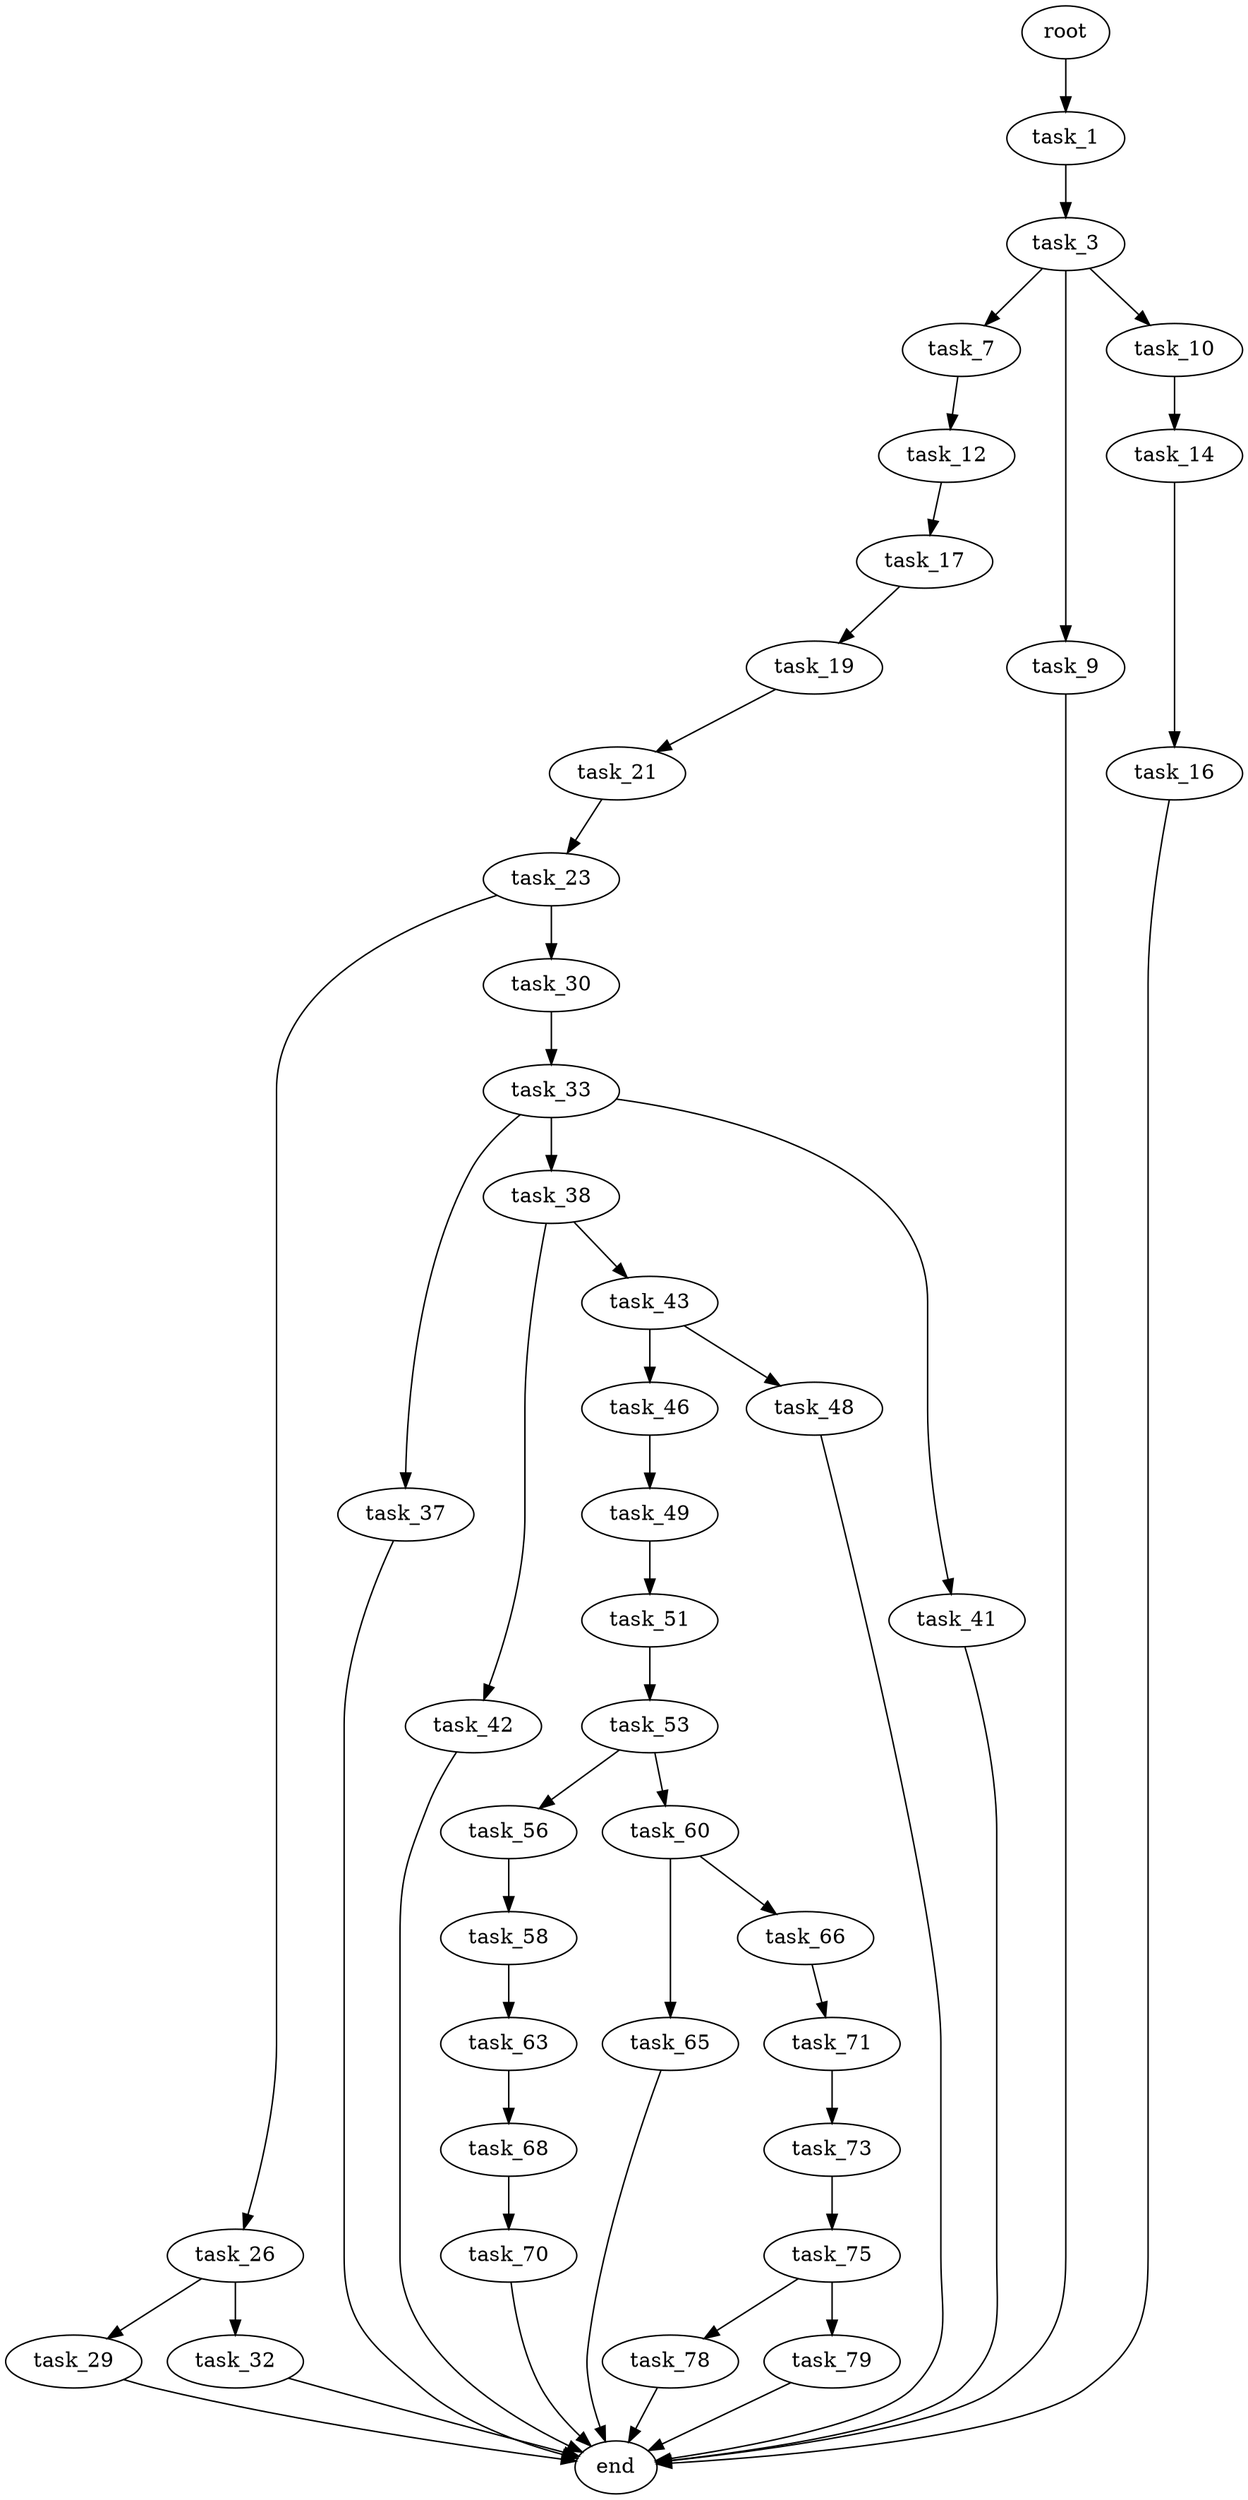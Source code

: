 digraph G {
  root [size="0.000000"];
  task_1 [size="134217728000.000000"];
  task_3 [size="1371567563.000000"];
  task_7 [size="45214151634.000000"];
  task_9 [size="28706565513.000000"];
  task_10 [size="533325412972.000000"];
  task_12 [size="4212557000.000000"];
  task_14 [size="57088015720.000000"];
  task_16 [size="28991029248.000000"];
  task_17 [size="32759773079.000000"];
  task_19 [size="168064520071.000000"];
  task_21 [size="222821090174.000000"];
  task_23 [size="898108451806.000000"];
  task_26 [size="23972549888.000000"];
  task_29 [size="115298140186.000000"];
  task_30 [size="18368900164.000000"];
  task_32 [size="13549906718.000000"];
  task_33 [size="14848264164.000000"];
  task_37 [size="12223747179.000000"];
  task_38 [size="229509204129.000000"];
  task_41 [size="15665498200.000000"];
  task_42 [size="11277370424.000000"];
  task_43 [size="4189412836.000000"];
  task_46 [size="5220102150.000000"];
  task_48 [size="28991029248.000000"];
  task_49 [size="1135128672418.000000"];
  task_51 [size="15330992499.000000"];
  task_53 [size="28991029248.000000"];
  task_56 [size="8589934592.000000"];
  task_58 [size="12883440194.000000"];
  task_60 [size="431276260355.000000"];
  task_63 [size="555274944929.000000"];
  task_65 [size="549755813888.000000"];
  task_66 [size="28991029248.000000"];
  task_68 [size="215516495080.000000"];
  task_70 [size="368293445632.000000"];
  task_71 [size="8589934592.000000"];
  task_73 [size="114229648176.000000"];
  task_75 [size="134217728000.000000"];
  task_78 [size="7005974270.000000"];
  task_79 [size="7505755538.000000"];
  end [size="0.000000"];

  root -> task_1 [size="1.000000"];
  task_1 -> task_3 [size="209715200.000000"];
  task_3 -> task_7 [size="33554432.000000"];
  task_3 -> task_9 [size="33554432.000000"];
  task_3 -> task_10 [size="33554432.000000"];
  task_7 -> task_12 [size="33554432.000000"];
  task_9 -> end [size="1.000000"];
  task_10 -> task_14 [size="679477248.000000"];
  task_12 -> task_17 [size="75497472.000000"];
  task_14 -> task_16 [size="134217728.000000"];
  task_16 -> end [size="1.000000"];
  task_17 -> task_19 [size="679477248.000000"];
  task_19 -> task_21 [size="209715200.000000"];
  task_21 -> task_23 [size="209715200.000000"];
  task_23 -> task_26 [size="679477248.000000"];
  task_23 -> task_30 [size="679477248.000000"];
  task_26 -> task_29 [size="411041792.000000"];
  task_26 -> task_32 [size="411041792.000000"];
  task_29 -> end [size="1.000000"];
  task_30 -> task_33 [size="411041792.000000"];
  task_32 -> end [size="1.000000"];
  task_33 -> task_37 [size="411041792.000000"];
  task_33 -> task_38 [size="411041792.000000"];
  task_33 -> task_41 [size="411041792.000000"];
  task_37 -> end [size="1.000000"];
  task_38 -> task_42 [size="301989888.000000"];
  task_38 -> task_43 [size="301989888.000000"];
  task_41 -> end [size="1.000000"];
  task_42 -> end [size="1.000000"];
  task_43 -> task_46 [size="75497472.000000"];
  task_43 -> task_48 [size="75497472.000000"];
  task_46 -> task_49 [size="209715200.000000"];
  task_48 -> end [size="1.000000"];
  task_49 -> task_51 [size="838860800.000000"];
  task_51 -> task_53 [size="536870912.000000"];
  task_53 -> task_56 [size="75497472.000000"];
  task_53 -> task_60 [size="75497472.000000"];
  task_56 -> task_58 [size="33554432.000000"];
  task_58 -> task_63 [size="209715200.000000"];
  task_60 -> task_65 [size="411041792.000000"];
  task_60 -> task_66 [size="411041792.000000"];
  task_63 -> task_68 [size="838860800.000000"];
  task_65 -> end [size="1.000000"];
  task_66 -> task_71 [size="75497472.000000"];
  task_68 -> task_70 [size="301989888.000000"];
  task_70 -> end [size="1.000000"];
  task_71 -> task_73 [size="33554432.000000"];
  task_73 -> task_75 [size="411041792.000000"];
  task_75 -> task_78 [size="209715200.000000"];
  task_75 -> task_79 [size="209715200.000000"];
  task_78 -> end [size="1.000000"];
  task_79 -> end [size="1.000000"];
}

